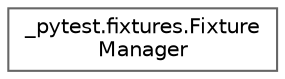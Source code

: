 digraph "Graphical Class Hierarchy"
{
 // LATEX_PDF_SIZE
  bgcolor="transparent";
  edge [fontname=Helvetica,fontsize=10,labelfontname=Helvetica,labelfontsize=10];
  node [fontname=Helvetica,fontsize=10,shape=box,height=0.2,width=0.4];
  rankdir="LR";
  Node0 [id="Node000000",label="_pytest.fixtures.Fixture\lManager",height=0.2,width=0.4,color="grey40", fillcolor="white", style="filled",URL="$class__pytest_1_1fixtures_1_1_fixture_manager.html",tooltip=" "];
}
